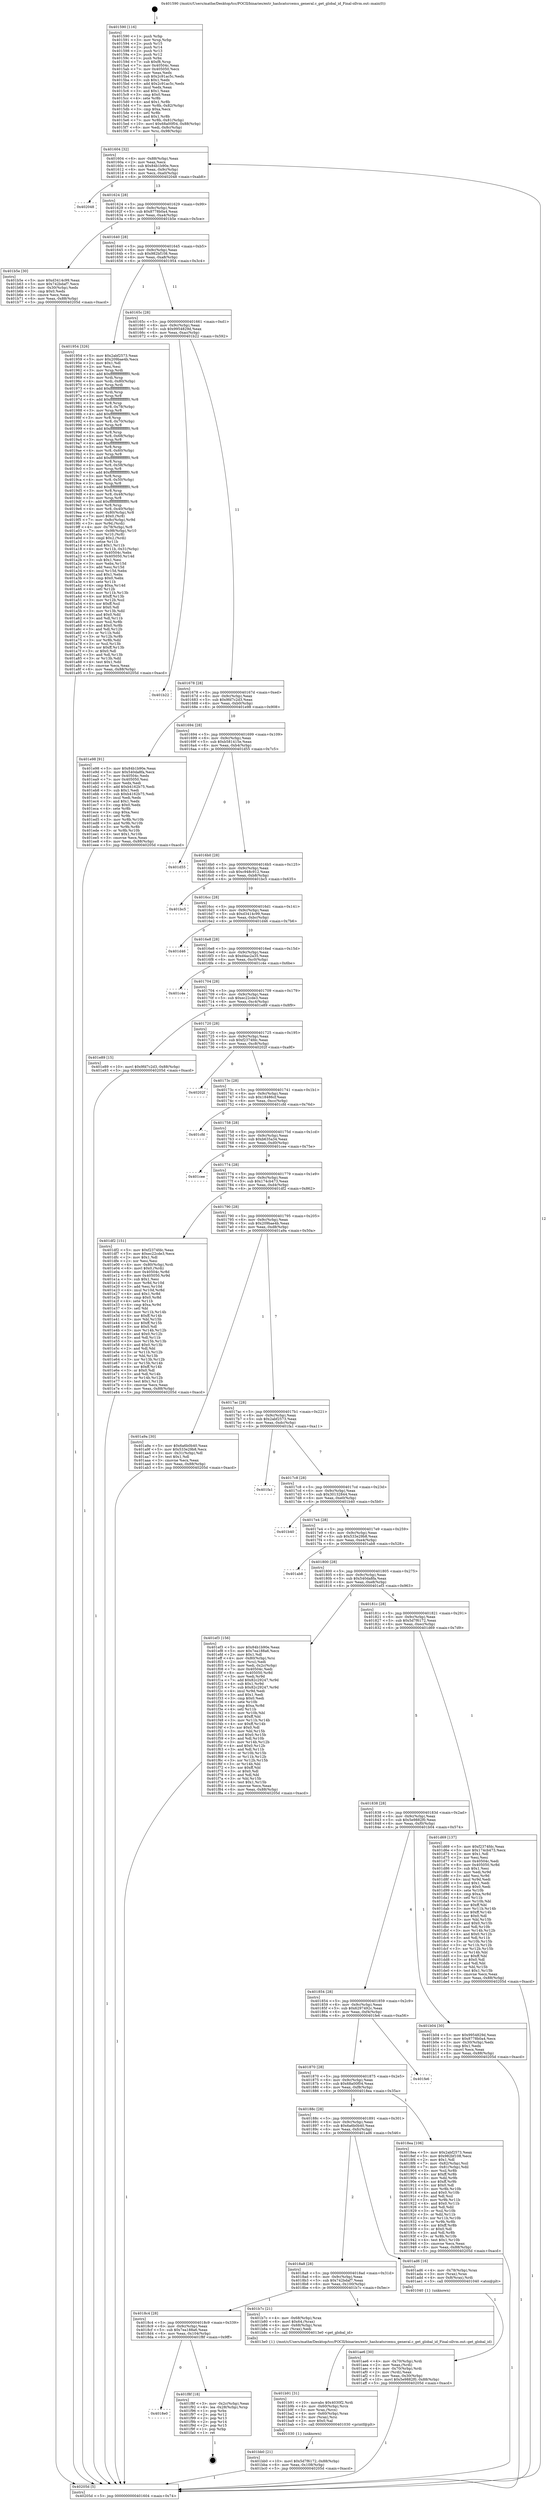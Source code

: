 digraph "0x401590" {
  label = "0x401590 (/mnt/c/Users/mathe/Desktop/tcc/POCII/binaries/extr_hashcatsrcemu_general.c_get_global_id_Final-ollvm.out::main(0))"
  labelloc = "t"
  node[shape=record]

  Entry [label="",width=0.3,height=0.3,shape=circle,fillcolor=black,style=filled]
  "0x401604" [label="{
     0x401604 [32]\l
     | [instrs]\l
     &nbsp;&nbsp;0x401604 \<+6\>: mov -0x88(%rbp),%eax\l
     &nbsp;&nbsp;0x40160a \<+2\>: mov %eax,%ecx\l
     &nbsp;&nbsp;0x40160c \<+6\>: sub $0x84b1b90e,%ecx\l
     &nbsp;&nbsp;0x401612 \<+6\>: mov %eax,-0x9c(%rbp)\l
     &nbsp;&nbsp;0x401618 \<+6\>: mov %ecx,-0xa0(%rbp)\l
     &nbsp;&nbsp;0x40161e \<+6\>: je 0000000000402048 \<main+0xab8\>\l
  }"]
  "0x402048" [label="{
     0x402048\l
  }", style=dashed]
  "0x401624" [label="{
     0x401624 [28]\l
     | [instrs]\l
     &nbsp;&nbsp;0x401624 \<+5\>: jmp 0000000000401629 \<main+0x99\>\l
     &nbsp;&nbsp;0x401629 \<+6\>: mov -0x9c(%rbp),%eax\l
     &nbsp;&nbsp;0x40162f \<+5\>: sub $0x8778b0a4,%eax\l
     &nbsp;&nbsp;0x401634 \<+6\>: mov %eax,-0xa4(%rbp)\l
     &nbsp;&nbsp;0x40163a \<+6\>: je 0000000000401b5e \<main+0x5ce\>\l
  }"]
  Exit [label="",width=0.3,height=0.3,shape=circle,fillcolor=black,style=filled,peripheries=2]
  "0x401b5e" [label="{
     0x401b5e [30]\l
     | [instrs]\l
     &nbsp;&nbsp;0x401b5e \<+5\>: mov $0xd3414c99,%eax\l
     &nbsp;&nbsp;0x401b63 \<+5\>: mov $0x742bdaf7,%ecx\l
     &nbsp;&nbsp;0x401b68 \<+3\>: mov -0x30(%rbp),%edx\l
     &nbsp;&nbsp;0x401b6b \<+3\>: cmp $0x0,%edx\l
     &nbsp;&nbsp;0x401b6e \<+3\>: cmove %ecx,%eax\l
     &nbsp;&nbsp;0x401b71 \<+6\>: mov %eax,-0x88(%rbp)\l
     &nbsp;&nbsp;0x401b77 \<+5\>: jmp 000000000040205d \<main+0xacd\>\l
  }"]
  "0x401640" [label="{
     0x401640 [28]\l
     | [instrs]\l
     &nbsp;&nbsp;0x401640 \<+5\>: jmp 0000000000401645 \<main+0xb5\>\l
     &nbsp;&nbsp;0x401645 \<+6\>: mov -0x9c(%rbp),%eax\l
     &nbsp;&nbsp;0x40164b \<+5\>: sub $0x982bf108,%eax\l
     &nbsp;&nbsp;0x401650 \<+6\>: mov %eax,-0xa8(%rbp)\l
     &nbsp;&nbsp;0x401656 \<+6\>: je 0000000000401954 \<main+0x3c4\>\l
  }"]
  "0x4018e0" [label="{
     0x4018e0\l
  }", style=dashed]
  "0x401954" [label="{
     0x401954 [326]\l
     | [instrs]\l
     &nbsp;&nbsp;0x401954 \<+5\>: mov $0x2abf2573,%eax\l
     &nbsp;&nbsp;0x401959 \<+5\>: mov $0x209bae4b,%ecx\l
     &nbsp;&nbsp;0x40195e \<+2\>: mov $0x1,%dl\l
     &nbsp;&nbsp;0x401960 \<+2\>: xor %esi,%esi\l
     &nbsp;&nbsp;0x401962 \<+3\>: mov %rsp,%rdi\l
     &nbsp;&nbsp;0x401965 \<+4\>: add $0xfffffffffffffff0,%rdi\l
     &nbsp;&nbsp;0x401969 \<+3\>: mov %rdi,%rsp\l
     &nbsp;&nbsp;0x40196c \<+4\>: mov %rdi,-0x80(%rbp)\l
     &nbsp;&nbsp;0x401970 \<+3\>: mov %rsp,%rdi\l
     &nbsp;&nbsp;0x401973 \<+4\>: add $0xfffffffffffffff0,%rdi\l
     &nbsp;&nbsp;0x401977 \<+3\>: mov %rdi,%rsp\l
     &nbsp;&nbsp;0x40197a \<+3\>: mov %rsp,%r8\l
     &nbsp;&nbsp;0x40197d \<+4\>: add $0xfffffffffffffff0,%r8\l
     &nbsp;&nbsp;0x401981 \<+3\>: mov %r8,%rsp\l
     &nbsp;&nbsp;0x401984 \<+4\>: mov %r8,-0x78(%rbp)\l
     &nbsp;&nbsp;0x401988 \<+3\>: mov %rsp,%r8\l
     &nbsp;&nbsp;0x40198b \<+4\>: add $0xfffffffffffffff0,%r8\l
     &nbsp;&nbsp;0x40198f \<+3\>: mov %r8,%rsp\l
     &nbsp;&nbsp;0x401992 \<+4\>: mov %r8,-0x70(%rbp)\l
     &nbsp;&nbsp;0x401996 \<+3\>: mov %rsp,%r8\l
     &nbsp;&nbsp;0x401999 \<+4\>: add $0xfffffffffffffff0,%r8\l
     &nbsp;&nbsp;0x40199d \<+3\>: mov %r8,%rsp\l
     &nbsp;&nbsp;0x4019a0 \<+4\>: mov %r8,-0x68(%rbp)\l
     &nbsp;&nbsp;0x4019a4 \<+3\>: mov %rsp,%r8\l
     &nbsp;&nbsp;0x4019a7 \<+4\>: add $0xfffffffffffffff0,%r8\l
     &nbsp;&nbsp;0x4019ab \<+3\>: mov %r8,%rsp\l
     &nbsp;&nbsp;0x4019ae \<+4\>: mov %r8,-0x60(%rbp)\l
     &nbsp;&nbsp;0x4019b2 \<+3\>: mov %rsp,%r8\l
     &nbsp;&nbsp;0x4019b5 \<+4\>: add $0xfffffffffffffff0,%r8\l
     &nbsp;&nbsp;0x4019b9 \<+3\>: mov %r8,%rsp\l
     &nbsp;&nbsp;0x4019bc \<+4\>: mov %r8,-0x58(%rbp)\l
     &nbsp;&nbsp;0x4019c0 \<+3\>: mov %rsp,%r8\l
     &nbsp;&nbsp;0x4019c3 \<+4\>: add $0xfffffffffffffff0,%r8\l
     &nbsp;&nbsp;0x4019c7 \<+3\>: mov %r8,%rsp\l
     &nbsp;&nbsp;0x4019ca \<+4\>: mov %r8,-0x50(%rbp)\l
     &nbsp;&nbsp;0x4019ce \<+3\>: mov %rsp,%r8\l
     &nbsp;&nbsp;0x4019d1 \<+4\>: add $0xfffffffffffffff0,%r8\l
     &nbsp;&nbsp;0x4019d5 \<+3\>: mov %r8,%rsp\l
     &nbsp;&nbsp;0x4019d8 \<+4\>: mov %r8,-0x48(%rbp)\l
     &nbsp;&nbsp;0x4019dc \<+3\>: mov %rsp,%r8\l
     &nbsp;&nbsp;0x4019df \<+4\>: add $0xfffffffffffffff0,%r8\l
     &nbsp;&nbsp;0x4019e3 \<+3\>: mov %r8,%rsp\l
     &nbsp;&nbsp;0x4019e6 \<+4\>: mov %r8,-0x40(%rbp)\l
     &nbsp;&nbsp;0x4019ea \<+4\>: mov -0x80(%rbp),%r8\l
     &nbsp;&nbsp;0x4019ee \<+7\>: movl $0x0,(%r8)\l
     &nbsp;&nbsp;0x4019f5 \<+7\>: mov -0x8c(%rbp),%r9d\l
     &nbsp;&nbsp;0x4019fc \<+3\>: mov %r9d,(%rdi)\l
     &nbsp;&nbsp;0x4019ff \<+4\>: mov -0x78(%rbp),%r8\l
     &nbsp;&nbsp;0x401a03 \<+7\>: mov -0x98(%rbp),%r10\l
     &nbsp;&nbsp;0x401a0a \<+3\>: mov %r10,(%r8)\l
     &nbsp;&nbsp;0x401a0d \<+3\>: cmpl $0x2,(%rdi)\l
     &nbsp;&nbsp;0x401a10 \<+4\>: setne %r11b\l
     &nbsp;&nbsp;0x401a14 \<+4\>: and $0x1,%r11b\l
     &nbsp;&nbsp;0x401a18 \<+4\>: mov %r11b,-0x31(%rbp)\l
     &nbsp;&nbsp;0x401a1c \<+7\>: mov 0x40504c,%ebx\l
     &nbsp;&nbsp;0x401a23 \<+8\>: mov 0x405050,%r14d\l
     &nbsp;&nbsp;0x401a2b \<+3\>: sub $0x1,%esi\l
     &nbsp;&nbsp;0x401a2e \<+3\>: mov %ebx,%r15d\l
     &nbsp;&nbsp;0x401a31 \<+3\>: add %esi,%r15d\l
     &nbsp;&nbsp;0x401a34 \<+4\>: imul %r15d,%ebx\l
     &nbsp;&nbsp;0x401a38 \<+3\>: and $0x1,%ebx\l
     &nbsp;&nbsp;0x401a3b \<+3\>: cmp $0x0,%ebx\l
     &nbsp;&nbsp;0x401a3e \<+4\>: sete %r11b\l
     &nbsp;&nbsp;0x401a42 \<+4\>: cmp $0xa,%r14d\l
     &nbsp;&nbsp;0x401a46 \<+4\>: setl %r12b\l
     &nbsp;&nbsp;0x401a4a \<+3\>: mov %r11b,%r13b\l
     &nbsp;&nbsp;0x401a4d \<+4\>: xor $0xff,%r13b\l
     &nbsp;&nbsp;0x401a51 \<+3\>: mov %r12b,%sil\l
     &nbsp;&nbsp;0x401a54 \<+4\>: xor $0xff,%sil\l
     &nbsp;&nbsp;0x401a58 \<+3\>: xor $0x0,%dl\l
     &nbsp;&nbsp;0x401a5b \<+3\>: mov %r13b,%dil\l
     &nbsp;&nbsp;0x401a5e \<+4\>: and $0x0,%dil\l
     &nbsp;&nbsp;0x401a62 \<+3\>: and %dl,%r11b\l
     &nbsp;&nbsp;0x401a65 \<+3\>: mov %sil,%r8b\l
     &nbsp;&nbsp;0x401a68 \<+4\>: and $0x0,%r8b\l
     &nbsp;&nbsp;0x401a6c \<+3\>: and %dl,%r12b\l
     &nbsp;&nbsp;0x401a6f \<+3\>: or %r11b,%dil\l
     &nbsp;&nbsp;0x401a72 \<+3\>: or %r12b,%r8b\l
     &nbsp;&nbsp;0x401a75 \<+3\>: xor %r8b,%dil\l
     &nbsp;&nbsp;0x401a78 \<+3\>: or %sil,%r13b\l
     &nbsp;&nbsp;0x401a7b \<+4\>: xor $0xff,%r13b\l
     &nbsp;&nbsp;0x401a7f \<+3\>: or $0x0,%dl\l
     &nbsp;&nbsp;0x401a82 \<+3\>: and %dl,%r13b\l
     &nbsp;&nbsp;0x401a85 \<+3\>: or %r13b,%dil\l
     &nbsp;&nbsp;0x401a88 \<+4\>: test $0x1,%dil\l
     &nbsp;&nbsp;0x401a8c \<+3\>: cmovne %ecx,%eax\l
     &nbsp;&nbsp;0x401a8f \<+6\>: mov %eax,-0x88(%rbp)\l
     &nbsp;&nbsp;0x401a95 \<+5\>: jmp 000000000040205d \<main+0xacd\>\l
  }"]
  "0x40165c" [label="{
     0x40165c [28]\l
     | [instrs]\l
     &nbsp;&nbsp;0x40165c \<+5\>: jmp 0000000000401661 \<main+0xd1\>\l
     &nbsp;&nbsp;0x401661 \<+6\>: mov -0x9c(%rbp),%eax\l
     &nbsp;&nbsp;0x401667 \<+5\>: sub $0x9954829d,%eax\l
     &nbsp;&nbsp;0x40166c \<+6\>: mov %eax,-0xac(%rbp)\l
     &nbsp;&nbsp;0x401672 \<+6\>: je 0000000000401b22 \<main+0x592\>\l
  }"]
  "0x401f8f" [label="{
     0x401f8f [18]\l
     | [instrs]\l
     &nbsp;&nbsp;0x401f8f \<+3\>: mov -0x2c(%rbp),%eax\l
     &nbsp;&nbsp;0x401f92 \<+4\>: lea -0x28(%rbp),%rsp\l
     &nbsp;&nbsp;0x401f96 \<+1\>: pop %rbx\l
     &nbsp;&nbsp;0x401f97 \<+2\>: pop %r12\l
     &nbsp;&nbsp;0x401f99 \<+2\>: pop %r13\l
     &nbsp;&nbsp;0x401f9b \<+2\>: pop %r14\l
     &nbsp;&nbsp;0x401f9d \<+2\>: pop %r15\l
     &nbsp;&nbsp;0x401f9f \<+1\>: pop %rbp\l
     &nbsp;&nbsp;0x401fa0 \<+1\>: ret\l
  }"]
  "0x401b22" [label="{
     0x401b22\l
  }", style=dashed]
  "0x401678" [label="{
     0x401678 [28]\l
     | [instrs]\l
     &nbsp;&nbsp;0x401678 \<+5\>: jmp 000000000040167d \<main+0xed\>\l
     &nbsp;&nbsp;0x40167d \<+6\>: mov -0x9c(%rbp),%eax\l
     &nbsp;&nbsp;0x401683 \<+5\>: sub $0x9fd7c2d3,%eax\l
     &nbsp;&nbsp;0x401688 \<+6\>: mov %eax,-0xb0(%rbp)\l
     &nbsp;&nbsp;0x40168e \<+6\>: je 0000000000401e98 \<main+0x908\>\l
  }"]
  "0x401bb0" [label="{
     0x401bb0 [21]\l
     | [instrs]\l
     &nbsp;&nbsp;0x401bb0 \<+10\>: movl $0x5d7f6172,-0x88(%rbp)\l
     &nbsp;&nbsp;0x401bba \<+6\>: mov %eax,-0x108(%rbp)\l
     &nbsp;&nbsp;0x401bc0 \<+5\>: jmp 000000000040205d \<main+0xacd\>\l
  }"]
  "0x401e98" [label="{
     0x401e98 [91]\l
     | [instrs]\l
     &nbsp;&nbsp;0x401e98 \<+5\>: mov $0x84b1b90e,%eax\l
     &nbsp;&nbsp;0x401e9d \<+5\>: mov $0x540da8fa,%ecx\l
     &nbsp;&nbsp;0x401ea2 \<+7\>: mov 0x40504c,%edx\l
     &nbsp;&nbsp;0x401ea9 \<+7\>: mov 0x405050,%esi\l
     &nbsp;&nbsp;0x401eb0 \<+2\>: mov %edx,%edi\l
     &nbsp;&nbsp;0x401eb2 \<+6\>: add $0xb4162b75,%edi\l
     &nbsp;&nbsp;0x401eb8 \<+3\>: sub $0x1,%edi\l
     &nbsp;&nbsp;0x401ebb \<+6\>: sub $0xb4162b75,%edi\l
     &nbsp;&nbsp;0x401ec1 \<+3\>: imul %edi,%edx\l
     &nbsp;&nbsp;0x401ec4 \<+3\>: and $0x1,%edx\l
     &nbsp;&nbsp;0x401ec7 \<+3\>: cmp $0x0,%edx\l
     &nbsp;&nbsp;0x401eca \<+4\>: sete %r8b\l
     &nbsp;&nbsp;0x401ece \<+3\>: cmp $0xa,%esi\l
     &nbsp;&nbsp;0x401ed1 \<+4\>: setl %r9b\l
     &nbsp;&nbsp;0x401ed5 \<+3\>: mov %r8b,%r10b\l
     &nbsp;&nbsp;0x401ed8 \<+3\>: and %r9b,%r10b\l
     &nbsp;&nbsp;0x401edb \<+3\>: xor %r9b,%r8b\l
     &nbsp;&nbsp;0x401ede \<+3\>: or %r8b,%r10b\l
     &nbsp;&nbsp;0x401ee1 \<+4\>: test $0x1,%r10b\l
     &nbsp;&nbsp;0x401ee5 \<+3\>: cmovne %ecx,%eax\l
     &nbsp;&nbsp;0x401ee8 \<+6\>: mov %eax,-0x88(%rbp)\l
     &nbsp;&nbsp;0x401eee \<+5\>: jmp 000000000040205d \<main+0xacd\>\l
  }"]
  "0x401694" [label="{
     0x401694 [28]\l
     | [instrs]\l
     &nbsp;&nbsp;0x401694 \<+5\>: jmp 0000000000401699 \<main+0x109\>\l
     &nbsp;&nbsp;0x401699 \<+6\>: mov -0x9c(%rbp),%eax\l
     &nbsp;&nbsp;0x40169f \<+5\>: sub $0xb581415e,%eax\l
     &nbsp;&nbsp;0x4016a4 \<+6\>: mov %eax,-0xb4(%rbp)\l
     &nbsp;&nbsp;0x4016aa \<+6\>: je 0000000000401d55 \<main+0x7c5\>\l
  }"]
  "0x401b91" [label="{
     0x401b91 [31]\l
     | [instrs]\l
     &nbsp;&nbsp;0x401b91 \<+10\>: movabs $0x4030f2,%rdi\l
     &nbsp;&nbsp;0x401b9b \<+4\>: mov -0x60(%rbp),%rcx\l
     &nbsp;&nbsp;0x401b9f \<+3\>: mov %rax,(%rcx)\l
     &nbsp;&nbsp;0x401ba2 \<+4\>: mov -0x60(%rbp),%rax\l
     &nbsp;&nbsp;0x401ba6 \<+3\>: mov (%rax),%rsi\l
     &nbsp;&nbsp;0x401ba9 \<+2\>: mov $0x0,%al\l
     &nbsp;&nbsp;0x401bab \<+5\>: call 0000000000401030 \<printf@plt\>\l
     | [calls]\l
     &nbsp;&nbsp;0x401030 \{1\} (unknown)\l
  }"]
  "0x401d55" [label="{
     0x401d55\l
  }", style=dashed]
  "0x4016b0" [label="{
     0x4016b0 [28]\l
     | [instrs]\l
     &nbsp;&nbsp;0x4016b0 \<+5\>: jmp 00000000004016b5 \<main+0x125\>\l
     &nbsp;&nbsp;0x4016b5 \<+6\>: mov -0x9c(%rbp),%eax\l
     &nbsp;&nbsp;0x4016bb \<+5\>: sub $0xc948c912,%eax\l
     &nbsp;&nbsp;0x4016c0 \<+6\>: mov %eax,-0xb8(%rbp)\l
     &nbsp;&nbsp;0x4016c6 \<+6\>: je 0000000000401bc5 \<main+0x635\>\l
  }"]
  "0x4018c4" [label="{
     0x4018c4 [28]\l
     | [instrs]\l
     &nbsp;&nbsp;0x4018c4 \<+5\>: jmp 00000000004018c9 \<main+0x339\>\l
     &nbsp;&nbsp;0x4018c9 \<+6\>: mov -0x9c(%rbp),%eax\l
     &nbsp;&nbsp;0x4018cf \<+5\>: sub $0x7ea188a6,%eax\l
     &nbsp;&nbsp;0x4018d4 \<+6\>: mov %eax,-0x104(%rbp)\l
     &nbsp;&nbsp;0x4018da \<+6\>: je 0000000000401f8f \<main+0x9ff\>\l
  }"]
  "0x401bc5" [label="{
     0x401bc5\l
  }", style=dashed]
  "0x4016cc" [label="{
     0x4016cc [28]\l
     | [instrs]\l
     &nbsp;&nbsp;0x4016cc \<+5\>: jmp 00000000004016d1 \<main+0x141\>\l
     &nbsp;&nbsp;0x4016d1 \<+6\>: mov -0x9c(%rbp),%eax\l
     &nbsp;&nbsp;0x4016d7 \<+5\>: sub $0xd3414c99,%eax\l
     &nbsp;&nbsp;0x4016dc \<+6\>: mov %eax,-0xbc(%rbp)\l
     &nbsp;&nbsp;0x4016e2 \<+6\>: je 0000000000401d46 \<main+0x7b6\>\l
  }"]
  "0x401b7c" [label="{
     0x401b7c [21]\l
     | [instrs]\l
     &nbsp;&nbsp;0x401b7c \<+4\>: mov -0x68(%rbp),%rax\l
     &nbsp;&nbsp;0x401b80 \<+6\>: movl $0x64,(%rax)\l
     &nbsp;&nbsp;0x401b86 \<+4\>: mov -0x68(%rbp),%rax\l
     &nbsp;&nbsp;0x401b8a \<+2\>: mov (%rax),%edi\l
     &nbsp;&nbsp;0x401b8c \<+5\>: call 00000000004013e0 \<get_global_id\>\l
     | [calls]\l
     &nbsp;&nbsp;0x4013e0 \{1\} (/mnt/c/Users/mathe/Desktop/tcc/POCII/binaries/extr_hashcatsrcemu_general.c_get_global_id_Final-ollvm.out::get_global_id)\l
  }"]
  "0x401d46" [label="{
     0x401d46\l
  }", style=dashed]
  "0x4016e8" [label="{
     0x4016e8 [28]\l
     | [instrs]\l
     &nbsp;&nbsp;0x4016e8 \<+5\>: jmp 00000000004016ed \<main+0x15d\>\l
     &nbsp;&nbsp;0x4016ed \<+6\>: mov -0x9c(%rbp),%eax\l
     &nbsp;&nbsp;0x4016f3 \<+5\>: sub $0xd4ac2a35,%eax\l
     &nbsp;&nbsp;0x4016f8 \<+6\>: mov %eax,-0xc0(%rbp)\l
     &nbsp;&nbsp;0x4016fe \<+6\>: je 0000000000401c4e \<main+0x6be\>\l
  }"]
  "0x401ae6" [label="{
     0x401ae6 [30]\l
     | [instrs]\l
     &nbsp;&nbsp;0x401ae6 \<+4\>: mov -0x70(%rbp),%rdi\l
     &nbsp;&nbsp;0x401aea \<+2\>: mov %eax,(%rdi)\l
     &nbsp;&nbsp;0x401aec \<+4\>: mov -0x70(%rbp),%rdi\l
     &nbsp;&nbsp;0x401af0 \<+2\>: mov (%rdi),%eax\l
     &nbsp;&nbsp;0x401af2 \<+3\>: mov %eax,-0x30(%rbp)\l
     &nbsp;&nbsp;0x401af5 \<+10\>: movl $0x5e9882f0,-0x88(%rbp)\l
     &nbsp;&nbsp;0x401aff \<+5\>: jmp 000000000040205d \<main+0xacd\>\l
  }"]
  "0x401c4e" [label="{
     0x401c4e\l
  }", style=dashed]
  "0x401704" [label="{
     0x401704 [28]\l
     | [instrs]\l
     &nbsp;&nbsp;0x401704 \<+5\>: jmp 0000000000401709 \<main+0x179\>\l
     &nbsp;&nbsp;0x401709 \<+6\>: mov -0x9c(%rbp),%eax\l
     &nbsp;&nbsp;0x40170f \<+5\>: sub $0xec22cde3,%eax\l
     &nbsp;&nbsp;0x401714 \<+6\>: mov %eax,-0xc4(%rbp)\l
     &nbsp;&nbsp;0x40171a \<+6\>: je 0000000000401e89 \<main+0x8f9\>\l
  }"]
  "0x4018a8" [label="{
     0x4018a8 [28]\l
     | [instrs]\l
     &nbsp;&nbsp;0x4018a8 \<+5\>: jmp 00000000004018ad \<main+0x31d\>\l
     &nbsp;&nbsp;0x4018ad \<+6\>: mov -0x9c(%rbp),%eax\l
     &nbsp;&nbsp;0x4018b3 \<+5\>: sub $0x742bdaf7,%eax\l
     &nbsp;&nbsp;0x4018b8 \<+6\>: mov %eax,-0x100(%rbp)\l
     &nbsp;&nbsp;0x4018be \<+6\>: je 0000000000401b7c \<main+0x5ec\>\l
  }"]
  "0x401e89" [label="{
     0x401e89 [15]\l
     | [instrs]\l
     &nbsp;&nbsp;0x401e89 \<+10\>: movl $0x9fd7c2d3,-0x88(%rbp)\l
     &nbsp;&nbsp;0x401e93 \<+5\>: jmp 000000000040205d \<main+0xacd\>\l
  }"]
  "0x401720" [label="{
     0x401720 [28]\l
     | [instrs]\l
     &nbsp;&nbsp;0x401720 \<+5\>: jmp 0000000000401725 \<main+0x195\>\l
     &nbsp;&nbsp;0x401725 \<+6\>: mov -0x9c(%rbp),%eax\l
     &nbsp;&nbsp;0x40172b \<+5\>: sub $0xf2374fdc,%eax\l
     &nbsp;&nbsp;0x401730 \<+6\>: mov %eax,-0xc8(%rbp)\l
     &nbsp;&nbsp;0x401736 \<+6\>: je 000000000040202f \<main+0xa9f\>\l
  }"]
  "0x401ad6" [label="{
     0x401ad6 [16]\l
     | [instrs]\l
     &nbsp;&nbsp;0x401ad6 \<+4\>: mov -0x78(%rbp),%rax\l
     &nbsp;&nbsp;0x401ada \<+3\>: mov (%rax),%rax\l
     &nbsp;&nbsp;0x401add \<+4\>: mov 0x8(%rax),%rdi\l
     &nbsp;&nbsp;0x401ae1 \<+5\>: call 0000000000401040 \<atoi@plt\>\l
     | [calls]\l
     &nbsp;&nbsp;0x401040 \{1\} (unknown)\l
  }"]
  "0x40202f" [label="{
     0x40202f\l
  }", style=dashed]
  "0x40173c" [label="{
     0x40173c [28]\l
     | [instrs]\l
     &nbsp;&nbsp;0x40173c \<+5\>: jmp 0000000000401741 \<main+0x1b1\>\l
     &nbsp;&nbsp;0x401741 \<+6\>: mov -0x9c(%rbp),%eax\l
     &nbsp;&nbsp;0x401747 \<+5\>: sub $0x18486cf,%eax\l
     &nbsp;&nbsp;0x40174c \<+6\>: mov %eax,-0xcc(%rbp)\l
     &nbsp;&nbsp;0x401752 \<+6\>: je 0000000000401cfd \<main+0x76d\>\l
  }"]
  "0x401590" [label="{
     0x401590 [116]\l
     | [instrs]\l
     &nbsp;&nbsp;0x401590 \<+1\>: push %rbp\l
     &nbsp;&nbsp;0x401591 \<+3\>: mov %rsp,%rbp\l
     &nbsp;&nbsp;0x401594 \<+2\>: push %r15\l
     &nbsp;&nbsp;0x401596 \<+2\>: push %r14\l
     &nbsp;&nbsp;0x401598 \<+2\>: push %r13\l
     &nbsp;&nbsp;0x40159a \<+2\>: push %r12\l
     &nbsp;&nbsp;0x40159c \<+1\>: push %rbx\l
     &nbsp;&nbsp;0x40159d \<+7\>: sub $0xf8,%rsp\l
     &nbsp;&nbsp;0x4015a4 \<+7\>: mov 0x40504c,%eax\l
     &nbsp;&nbsp;0x4015ab \<+7\>: mov 0x405050,%ecx\l
     &nbsp;&nbsp;0x4015b2 \<+2\>: mov %eax,%edx\l
     &nbsp;&nbsp;0x4015b4 \<+6\>: sub $0x2c91ac5c,%edx\l
     &nbsp;&nbsp;0x4015ba \<+3\>: sub $0x1,%edx\l
     &nbsp;&nbsp;0x4015bd \<+6\>: add $0x2c91ac5c,%edx\l
     &nbsp;&nbsp;0x4015c3 \<+3\>: imul %edx,%eax\l
     &nbsp;&nbsp;0x4015c6 \<+3\>: and $0x1,%eax\l
     &nbsp;&nbsp;0x4015c9 \<+3\>: cmp $0x0,%eax\l
     &nbsp;&nbsp;0x4015cc \<+4\>: sete %r8b\l
     &nbsp;&nbsp;0x4015d0 \<+4\>: and $0x1,%r8b\l
     &nbsp;&nbsp;0x4015d4 \<+7\>: mov %r8b,-0x82(%rbp)\l
     &nbsp;&nbsp;0x4015db \<+3\>: cmp $0xa,%ecx\l
     &nbsp;&nbsp;0x4015de \<+4\>: setl %r8b\l
     &nbsp;&nbsp;0x4015e2 \<+4\>: and $0x1,%r8b\l
     &nbsp;&nbsp;0x4015e6 \<+7\>: mov %r8b,-0x81(%rbp)\l
     &nbsp;&nbsp;0x4015ed \<+10\>: movl $0x68a00f04,-0x88(%rbp)\l
     &nbsp;&nbsp;0x4015f7 \<+6\>: mov %edi,-0x8c(%rbp)\l
     &nbsp;&nbsp;0x4015fd \<+7\>: mov %rsi,-0x98(%rbp)\l
  }"]
  "0x401cfd" [label="{
     0x401cfd\l
  }", style=dashed]
  "0x401758" [label="{
     0x401758 [28]\l
     | [instrs]\l
     &nbsp;&nbsp;0x401758 \<+5\>: jmp 000000000040175d \<main+0x1cd\>\l
     &nbsp;&nbsp;0x40175d \<+6\>: mov -0x9c(%rbp),%eax\l
     &nbsp;&nbsp;0x401763 \<+5\>: sub $0xb635a34,%eax\l
     &nbsp;&nbsp;0x401768 \<+6\>: mov %eax,-0xd0(%rbp)\l
     &nbsp;&nbsp;0x40176e \<+6\>: je 0000000000401cee \<main+0x75e\>\l
  }"]
  "0x40205d" [label="{
     0x40205d [5]\l
     | [instrs]\l
     &nbsp;&nbsp;0x40205d \<+5\>: jmp 0000000000401604 \<main+0x74\>\l
  }"]
  "0x401cee" [label="{
     0x401cee\l
  }", style=dashed]
  "0x401774" [label="{
     0x401774 [28]\l
     | [instrs]\l
     &nbsp;&nbsp;0x401774 \<+5\>: jmp 0000000000401779 \<main+0x1e9\>\l
     &nbsp;&nbsp;0x401779 \<+6\>: mov -0x9c(%rbp),%eax\l
     &nbsp;&nbsp;0x40177f \<+5\>: sub $0x174cb473,%eax\l
     &nbsp;&nbsp;0x401784 \<+6\>: mov %eax,-0xd4(%rbp)\l
     &nbsp;&nbsp;0x40178a \<+6\>: je 0000000000401df2 \<main+0x862\>\l
  }"]
  "0x40188c" [label="{
     0x40188c [28]\l
     | [instrs]\l
     &nbsp;&nbsp;0x40188c \<+5\>: jmp 0000000000401891 \<main+0x301\>\l
     &nbsp;&nbsp;0x401891 \<+6\>: mov -0x9c(%rbp),%eax\l
     &nbsp;&nbsp;0x401897 \<+5\>: sub $0x6a6b0b40,%eax\l
     &nbsp;&nbsp;0x40189c \<+6\>: mov %eax,-0xfc(%rbp)\l
     &nbsp;&nbsp;0x4018a2 \<+6\>: je 0000000000401ad6 \<main+0x546\>\l
  }"]
  "0x401df2" [label="{
     0x401df2 [151]\l
     | [instrs]\l
     &nbsp;&nbsp;0x401df2 \<+5\>: mov $0xf2374fdc,%eax\l
     &nbsp;&nbsp;0x401df7 \<+5\>: mov $0xec22cde3,%ecx\l
     &nbsp;&nbsp;0x401dfc \<+2\>: mov $0x1,%dl\l
     &nbsp;&nbsp;0x401dfe \<+2\>: xor %esi,%esi\l
     &nbsp;&nbsp;0x401e00 \<+4\>: mov -0x80(%rbp),%rdi\l
     &nbsp;&nbsp;0x401e04 \<+6\>: movl $0x0,(%rdi)\l
     &nbsp;&nbsp;0x401e0a \<+8\>: mov 0x40504c,%r8d\l
     &nbsp;&nbsp;0x401e12 \<+8\>: mov 0x405050,%r9d\l
     &nbsp;&nbsp;0x401e1a \<+3\>: sub $0x1,%esi\l
     &nbsp;&nbsp;0x401e1d \<+3\>: mov %r8d,%r10d\l
     &nbsp;&nbsp;0x401e20 \<+3\>: add %esi,%r10d\l
     &nbsp;&nbsp;0x401e23 \<+4\>: imul %r10d,%r8d\l
     &nbsp;&nbsp;0x401e27 \<+4\>: and $0x1,%r8d\l
     &nbsp;&nbsp;0x401e2b \<+4\>: cmp $0x0,%r8d\l
     &nbsp;&nbsp;0x401e2f \<+4\>: sete %r11b\l
     &nbsp;&nbsp;0x401e33 \<+4\>: cmp $0xa,%r9d\l
     &nbsp;&nbsp;0x401e37 \<+3\>: setl %bl\l
     &nbsp;&nbsp;0x401e3a \<+3\>: mov %r11b,%r14b\l
     &nbsp;&nbsp;0x401e3d \<+4\>: xor $0xff,%r14b\l
     &nbsp;&nbsp;0x401e41 \<+3\>: mov %bl,%r15b\l
     &nbsp;&nbsp;0x401e44 \<+4\>: xor $0xff,%r15b\l
     &nbsp;&nbsp;0x401e48 \<+3\>: xor $0x0,%dl\l
     &nbsp;&nbsp;0x401e4b \<+3\>: mov %r14b,%r12b\l
     &nbsp;&nbsp;0x401e4e \<+4\>: and $0x0,%r12b\l
     &nbsp;&nbsp;0x401e52 \<+3\>: and %dl,%r11b\l
     &nbsp;&nbsp;0x401e55 \<+3\>: mov %r15b,%r13b\l
     &nbsp;&nbsp;0x401e58 \<+4\>: and $0x0,%r13b\l
     &nbsp;&nbsp;0x401e5c \<+2\>: and %dl,%bl\l
     &nbsp;&nbsp;0x401e5e \<+3\>: or %r11b,%r12b\l
     &nbsp;&nbsp;0x401e61 \<+3\>: or %bl,%r13b\l
     &nbsp;&nbsp;0x401e64 \<+3\>: xor %r13b,%r12b\l
     &nbsp;&nbsp;0x401e67 \<+3\>: or %r15b,%r14b\l
     &nbsp;&nbsp;0x401e6a \<+4\>: xor $0xff,%r14b\l
     &nbsp;&nbsp;0x401e6e \<+3\>: or $0x0,%dl\l
     &nbsp;&nbsp;0x401e71 \<+3\>: and %dl,%r14b\l
     &nbsp;&nbsp;0x401e74 \<+3\>: or %r14b,%r12b\l
     &nbsp;&nbsp;0x401e77 \<+4\>: test $0x1,%r12b\l
     &nbsp;&nbsp;0x401e7b \<+3\>: cmovne %ecx,%eax\l
     &nbsp;&nbsp;0x401e7e \<+6\>: mov %eax,-0x88(%rbp)\l
     &nbsp;&nbsp;0x401e84 \<+5\>: jmp 000000000040205d \<main+0xacd\>\l
  }"]
  "0x401790" [label="{
     0x401790 [28]\l
     | [instrs]\l
     &nbsp;&nbsp;0x401790 \<+5\>: jmp 0000000000401795 \<main+0x205\>\l
     &nbsp;&nbsp;0x401795 \<+6\>: mov -0x9c(%rbp),%eax\l
     &nbsp;&nbsp;0x40179b \<+5\>: sub $0x209bae4b,%eax\l
     &nbsp;&nbsp;0x4017a0 \<+6\>: mov %eax,-0xd8(%rbp)\l
     &nbsp;&nbsp;0x4017a6 \<+6\>: je 0000000000401a9a \<main+0x50a\>\l
  }"]
  "0x4018ea" [label="{
     0x4018ea [106]\l
     | [instrs]\l
     &nbsp;&nbsp;0x4018ea \<+5\>: mov $0x2abf2573,%eax\l
     &nbsp;&nbsp;0x4018ef \<+5\>: mov $0x982bf108,%ecx\l
     &nbsp;&nbsp;0x4018f4 \<+2\>: mov $0x1,%dl\l
     &nbsp;&nbsp;0x4018f6 \<+7\>: mov -0x82(%rbp),%sil\l
     &nbsp;&nbsp;0x4018fd \<+7\>: mov -0x81(%rbp),%dil\l
     &nbsp;&nbsp;0x401904 \<+3\>: mov %sil,%r8b\l
     &nbsp;&nbsp;0x401907 \<+4\>: xor $0xff,%r8b\l
     &nbsp;&nbsp;0x40190b \<+3\>: mov %dil,%r9b\l
     &nbsp;&nbsp;0x40190e \<+4\>: xor $0xff,%r9b\l
     &nbsp;&nbsp;0x401912 \<+3\>: xor $0x0,%dl\l
     &nbsp;&nbsp;0x401915 \<+3\>: mov %r8b,%r10b\l
     &nbsp;&nbsp;0x401918 \<+4\>: and $0x0,%r10b\l
     &nbsp;&nbsp;0x40191c \<+3\>: and %dl,%sil\l
     &nbsp;&nbsp;0x40191f \<+3\>: mov %r9b,%r11b\l
     &nbsp;&nbsp;0x401922 \<+4\>: and $0x0,%r11b\l
     &nbsp;&nbsp;0x401926 \<+3\>: and %dl,%dil\l
     &nbsp;&nbsp;0x401929 \<+3\>: or %sil,%r10b\l
     &nbsp;&nbsp;0x40192c \<+3\>: or %dil,%r11b\l
     &nbsp;&nbsp;0x40192f \<+3\>: xor %r11b,%r10b\l
     &nbsp;&nbsp;0x401932 \<+3\>: or %r9b,%r8b\l
     &nbsp;&nbsp;0x401935 \<+4\>: xor $0xff,%r8b\l
     &nbsp;&nbsp;0x401939 \<+3\>: or $0x0,%dl\l
     &nbsp;&nbsp;0x40193c \<+3\>: and %dl,%r8b\l
     &nbsp;&nbsp;0x40193f \<+3\>: or %r8b,%r10b\l
     &nbsp;&nbsp;0x401942 \<+4\>: test $0x1,%r10b\l
     &nbsp;&nbsp;0x401946 \<+3\>: cmovne %ecx,%eax\l
     &nbsp;&nbsp;0x401949 \<+6\>: mov %eax,-0x88(%rbp)\l
     &nbsp;&nbsp;0x40194f \<+5\>: jmp 000000000040205d \<main+0xacd\>\l
  }"]
  "0x401a9a" [label="{
     0x401a9a [30]\l
     | [instrs]\l
     &nbsp;&nbsp;0x401a9a \<+5\>: mov $0x6a6b0b40,%eax\l
     &nbsp;&nbsp;0x401a9f \<+5\>: mov $0x533e29b8,%ecx\l
     &nbsp;&nbsp;0x401aa4 \<+3\>: mov -0x31(%rbp),%dl\l
     &nbsp;&nbsp;0x401aa7 \<+3\>: test $0x1,%dl\l
     &nbsp;&nbsp;0x401aaa \<+3\>: cmovne %ecx,%eax\l
     &nbsp;&nbsp;0x401aad \<+6\>: mov %eax,-0x88(%rbp)\l
     &nbsp;&nbsp;0x401ab3 \<+5\>: jmp 000000000040205d \<main+0xacd\>\l
  }"]
  "0x4017ac" [label="{
     0x4017ac [28]\l
     | [instrs]\l
     &nbsp;&nbsp;0x4017ac \<+5\>: jmp 00000000004017b1 \<main+0x221\>\l
     &nbsp;&nbsp;0x4017b1 \<+6\>: mov -0x9c(%rbp),%eax\l
     &nbsp;&nbsp;0x4017b7 \<+5\>: sub $0x2abf2573,%eax\l
     &nbsp;&nbsp;0x4017bc \<+6\>: mov %eax,-0xdc(%rbp)\l
     &nbsp;&nbsp;0x4017c2 \<+6\>: je 0000000000401fa1 \<main+0xa11\>\l
  }"]
  "0x401870" [label="{
     0x401870 [28]\l
     | [instrs]\l
     &nbsp;&nbsp;0x401870 \<+5\>: jmp 0000000000401875 \<main+0x2e5\>\l
     &nbsp;&nbsp;0x401875 \<+6\>: mov -0x9c(%rbp),%eax\l
     &nbsp;&nbsp;0x40187b \<+5\>: sub $0x68a00f04,%eax\l
     &nbsp;&nbsp;0x401880 \<+6\>: mov %eax,-0xf8(%rbp)\l
     &nbsp;&nbsp;0x401886 \<+6\>: je 00000000004018ea \<main+0x35a\>\l
  }"]
  "0x401fa1" [label="{
     0x401fa1\l
  }", style=dashed]
  "0x4017c8" [label="{
     0x4017c8 [28]\l
     | [instrs]\l
     &nbsp;&nbsp;0x4017c8 \<+5\>: jmp 00000000004017cd \<main+0x23d\>\l
     &nbsp;&nbsp;0x4017cd \<+6\>: mov -0x9c(%rbp),%eax\l
     &nbsp;&nbsp;0x4017d3 \<+5\>: sub $0x30132844,%eax\l
     &nbsp;&nbsp;0x4017d8 \<+6\>: mov %eax,-0xe0(%rbp)\l
     &nbsp;&nbsp;0x4017de \<+6\>: je 0000000000401b40 \<main+0x5b0\>\l
  }"]
  "0x401fe6" [label="{
     0x401fe6\l
  }", style=dashed]
  "0x401b40" [label="{
     0x401b40\l
  }", style=dashed]
  "0x4017e4" [label="{
     0x4017e4 [28]\l
     | [instrs]\l
     &nbsp;&nbsp;0x4017e4 \<+5\>: jmp 00000000004017e9 \<main+0x259\>\l
     &nbsp;&nbsp;0x4017e9 \<+6\>: mov -0x9c(%rbp),%eax\l
     &nbsp;&nbsp;0x4017ef \<+5\>: sub $0x533e29b8,%eax\l
     &nbsp;&nbsp;0x4017f4 \<+6\>: mov %eax,-0xe4(%rbp)\l
     &nbsp;&nbsp;0x4017fa \<+6\>: je 0000000000401ab8 \<main+0x528\>\l
  }"]
  "0x401854" [label="{
     0x401854 [28]\l
     | [instrs]\l
     &nbsp;&nbsp;0x401854 \<+5\>: jmp 0000000000401859 \<main+0x2c9\>\l
     &nbsp;&nbsp;0x401859 \<+6\>: mov -0x9c(%rbp),%eax\l
     &nbsp;&nbsp;0x40185f \<+5\>: sub $0x6297492c,%eax\l
     &nbsp;&nbsp;0x401864 \<+6\>: mov %eax,-0xf4(%rbp)\l
     &nbsp;&nbsp;0x40186a \<+6\>: je 0000000000401fe6 \<main+0xa56\>\l
  }"]
  "0x401ab8" [label="{
     0x401ab8\l
  }", style=dashed]
  "0x401800" [label="{
     0x401800 [28]\l
     | [instrs]\l
     &nbsp;&nbsp;0x401800 \<+5\>: jmp 0000000000401805 \<main+0x275\>\l
     &nbsp;&nbsp;0x401805 \<+6\>: mov -0x9c(%rbp),%eax\l
     &nbsp;&nbsp;0x40180b \<+5\>: sub $0x540da8fa,%eax\l
     &nbsp;&nbsp;0x401810 \<+6\>: mov %eax,-0xe8(%rbp)\l
     &nbsp;&nbsp;0x401816 \<+6\>: je 0000000000401ef3 \<main+0x963\>\l
  }"]
  "0x401b04" [label="{
     0x401b04 [30]\l
     | [instrs]\l
     &nbsp;&nbsp;0x401b04 \<+5\>: mov $0x9954829d,%eax\l
     &nbsp;&nbsp;0x401b09 \<+5\>: mov $0x8778b0a4,%ecx\l
     &nbsp;&nbsp;0x401b0e \<+3\>: mov -0x30(%rbp),%edx\l
     &nbsp;&nbsp;0x401b11 \<+3\>: cmp $0x1,%edx\l
     &nbsp;&nbsp;0x401b14 \<+3\>: cmovl %ecx,%eax\l
     &nbsp;&nbsp;0x401b17 \<+6\>: mov %eax,-0x88(%rbp)\l
     &nbsp;&nbsp;0x401b1d \<+5\>: jmp 000000000040205d \<main+0xacd\>\l
  }"]
  "0x401ef3" [label="{
     0x401ef3 [156]\l
     | [instrs]\l
     &nbsp;&nbsp;0x401ef3 \<+5\>: mov $0x84b1b90e,%eax\l
     &nbsp;&nbsp;0x401ef8 \<+5\>: mov $0x7ea188a6,%ecx\l
     &nbsp;&nbsp;0x401efd \<+2\>: mov $0x1,%dl\l
     &nbsp;&nbsp;0x401eff \<+4\>: mov -0x80(%rbp),%rsi\l
     &nbsp;&nbsp;0x401f03 \<+2\>: mov (%rsi),%edi\l
     &nbsp;&nbsp;0x401f05 \<+3\>: mov %edi,-0x2c(%rbp)\l
     &nbsp;&nbsp;0x401f08 \<+7\>: mov 0x40504c,%edi\l
     &nbsp;&nbsp;0x401f0f \<+8\>: mov 0x405050,%r8d\l
     &nbsp;&nbsp;0x401f17 \<+3\>: mov %edi,%r9d\l
     &nbsp;&nbsp;0x401f1a \<+7\>: add $0x82c29247,%r9d\l
     &nbsp;&nbsp;0x401f21 \<+4\>: sub $0x1,%r9d\l
     &nbsp;&nbsp;0x401f25 \<+7\>: sub $0x82c29247,%r9d\l
     &nbsp;&nbsp;0x401f2c \<+4\>: imul %r9d,%edi\l
     &nbsp;&nbsp;0x401f30 \<+3\>: and $0x1,%edi\l
     &nbsp;&nbsp;0x401f33 \<+3\>: cmp $0x0,%edi\l
     &nbsp;&nbsp;0x401f36 \<+4\>: sete %r10b\l
     &nbsp;&nbsp;0x401f3a \<+4\>: cmp $0xa,%r8d\l
     &nbsp;&nbsp;0x401f3e \<+4\>: setl %r11b\l
     &nbsp;&nbsp;0x401f42 \<+3\>: mov %r10b,%bl\l
     &nbsp;&nbsp;0x401f45 \<+3\>: xor $0xff,%bl\l
     &nbsp;&nbsp;0x401f48 \<+3\>: mov %r11b,%r14b\l
     &nbsp;&nbsp;0x401f4b \<+4\>: xor $0xff,%r14b\l
     &nbsp;&nbsp;0x401f4f \<+3\>: xor $0x0,%dl\l
     &nbsp;&nbsp;0x401f52 \<+3\>: mov %bl,%r15b\l
     &nbsp;&nbsp;0x401f55 \<+4\>: and $0x0,%r15b\l
     &nbsp;&nbsp;0x401f59 \<+3\>: and %dl,%r10b\l
     &nbsp;&nbsp;0x401f5c \<+3\>: mov %r14b,%r12b\l
     &nbsp;&nbsp;0x401f5f \<+4\>: and $0x0,%r12b\l
     &nbsp;&nbsp;0x401f63 \<+3\>: and %dl,%r11b\l
     &nbsp;&nbsp;0x401f66 \<+3\>: or %r10b,%r15b\l
     &nbsp;&nbsp;0x401f69 \<+3\>: or %r11b,%r12b\l
     &nbsp;&nbsp;0x401f6c \<+3\>: xor %r12b,%r15b\l
     &nbsp;&nbsp;0x401f6f \<+3\>: or %r14b,%bl\l
     &nbsp;&nbsp;0x401f72 \<+3\>: xor $0xff,%bl\l
     &nbsp;&nbsp;0x401f75 \<+3\>: or $0x0,%dl\l
     &nbsp;&nbsp;0x401f78 \<+2\>: and %dl,%bl\l
     &nbsp;&nbsp;0x401f7a \<+3\>: or %bl,%r15b\l
     &nbsp;&nbsp;0x401f7d \<+4\>: test $0x1,%r15b\l
     &nbsp;&nbsp;0x401f81 \<+3\>: cmovne %ecx,%eax\l
     &nbsp;&nbsp;0x401f84 \<+6\>: mov %eax,-0x88(%rbp)\l
     &nbsp;&nbsp;0x401f8a \<+5\>: jmp 000000000040205d \<main+0xacd\>\l
  }"]
  "0x40181c" [label="{
     0x40181c [28]\l
     | [instrs]\l
     &nbsp;&nbsp;0x40181c \<+5\>: jmp 0000000000401821 \<main+0x291\>\l
     &nbsp;&nbsp;0x401821 \<+6\>: mov -0x9c(%rbp),%eax\l
     &nbsp;&nbsp;0x401827 \<+5\>: sub $0x5d7f6172,%eax\l
     &nbsp;&nbsp;0x40182c \<+6\>: mov %eax,-0xec(%rbp)\l
     &nbsp;&nbsp;0x401832 \<+6\>: je 0000000000401d69 \<main+0x7d9\>\l
  }"]
  "0x401838" [label="{
     0x401838 [28]\l
     | [instrs]\l
     &nbsp;&nbsp;0x401838 \<+5\>: jmp 000000000040183d \<main+0x2ad\>\l
     &nbsp;&nbsp;0x40183d \<+6\>: mov -0x9c(%rbp),%eax\l
     &nbsp;&nbsp;0x401843 \<+5\>: sub $0x5e9882f0,%eax\l
     &nbsp;&nbsp;0x401848 \<+6\>: mov %eax,-0xf0(%rbp)\l
     &nbsp;&nbsp;0x40184e \<+6\>: je 0000000000401b04 \<main+0x574\>\l
  }"]
  "0x401d69" [label="{
     0x401d69 [137]\l
     | [instrs]\l
     &nbsp;&nbsp;0x401d69 \<+5\>: mov $0xf2374fdc,%eax\l
     &nbsp;&nbsp;0x401d6e \<+5\>: mov $0x174cb473,%ecx\l
     &nbsp;&nbsp;0x401d73 \<+2\>: mov $0x1,%dl\l
     &nbsp;&nbsp;0x401d75 \<+2\>: xor %esi,%esi\l
     &nbsp;&nbsp;0x401d77 \<+7\>: mov 0x40504c,%edi\l
     &nbsp;&nbsp;0x401d7e \<+8\>: mov 0x405050,%r8d\l
     &nbsp;&nbsp;0x401d86 \<+3\>: sub $0x1,%esi\l
     &nbsp;&nbsp;0x401d89 \<+3\>: mov %edi,%r9d\l
     &nbsp;&nbsp;0x401d8c \<+3\>: add %esi,%r9d\l
     &nbsp;&nbsp;0x401d8f \<+4\>: imul %r9d,%edi\l
     &nbsp;&nbsp;0x401d93 \<+3\>: and $0x1,%edi\l
     &nbsp;&nbsp;0x401d96 \<+3\>: cmp $0x0,%edi\l
     &nbsp;&nbsp;0x401d99 \<+4\>: sete %r10b\l
     &nbsp;&nbsp;0x401d9d \<+4\>: cmp $0xa,%r8d\l
     &nbsp;&nbsp;0x401da1 \<+4\>: setl %r11b\l
     &nbsp;&nbsp;0x401da5 \<+3\>: mov %r10b,%bl\l
     &nbsp;&nbsp;0x401da8 \<+3\>: xor $0xff,%bl\l
     &nbsp;&nbsp;0x401dab \<+3\>: mov %r11b,%r14b\l
     &nbsp;&nbsp;0x401dae \<+4\>: xor $0xff,%r14b\l
     &nbsp;&nbsp;0x401db2 \<+3\>: xor $0x0,%dl\l
     &nbsp;&nbsp;0x401db5 \<+3\>: mov %bl,%r15b\l
     &nbsp;&nbsp;0x401db8 \<+4\>: and $0x0,%r15b\l
     &nbsp;&nbsp;0x401dbc \<+3\>: and %dl,%r10b\l
     &nbsp;&nbsp;0x401dbf \<+3\>: mov %r14b,%r12b\l
     &nbsp;&nbsp;0x401dc2 \<+4\>: and $0x0,%r12b\l
     &nbsp;&nbsp;0x401dc6 \<+3\>: and %dl,%r11b\l
     &nbsp;&nbsp;0x401dc9 \<+3\>: or %r10b,%r15b\l
     &nbsp;&nbsp;0x401dcc \<+3\>: or %r11b,%r12b\l
     &nbsp;&nbsp;0x401dcf \<+3\>: xor %r12b,%r15b\l
     &nbsp;&nbsp;0x401dd2 \<+3\>: or %r14b,%bl\l
     &nbsp;&nbsp;0x401dd5 \<+3\>: xor $0xff,%bl\l
     &nbsp;&nbsp;0x401dd8 \<+3\>: or $0x0,%dl\l
     &nbsp;&nbsp;0x401ddb \<+2\>: and %dl,%bl\l
     &nbsp;&nbsp;0x401ddd \<+3\>: or %bl,%r15b\l
     &nbsp;&nbsp;0x401de0 \<+4\>: test $0x1,%r15b\l
     &nbsp;&nbsp;0x401de4 \<+3\>: cmovne %ecx,%eax\l
     &nbsp;&nbsp;0x401de7 \<+6\>: mov %eax,-0x88(%rbp)\l
     &nbsp;&nbsp;0x401ded \<+5\>: jmp 000000000040205d \<main+0xacd\>\l
  }"]
  Entry -> "0x401590" [label=" 1"]
  "0x401604" -> "0x402048" [label=" 0"]
  "0x401604" -> "0x401624" [label=" 13"]
  "0x401f8f" -> Exit [label=" 1"]
  "0x401624" -> "0x401b5e" [label=" 1"]
  "0x401624" -> "0x401640" [label=" 12"]
  "0x4018c4" -> "0x4018e0" [label=" 0"]
  "0x401640" -> "0x401954" [label=" 1"]
  "0x401640" -> "0x40165c" [label=" 11"]
  "0x4018c4" -> "0x401f8f" [label=" 1"]
  "0x40165c" -> "0x401b22" [label=" 0"]
  "0x40165c" -> "0x401678" [label=" 11"]
  "0x401ef3" -> "0x40205d" [label=" 1"]
  "0x401678" -> "0x401e98" [label=" 1"]
  "0x401678" -> "0x401694" [label=" 10"]
  "0x401e98" -> "0x40205d" [label=" 1"]
  "0x401694" -> "0x401d55" [label=" 0"]
  "0x401694" -> "0x4016b0" [label=" 10"]
  "0x401e89" -> "0x40205d" [label=" 1"]
  "0x4016b0" -> "0x401bc5" [label=" 0"]
  "0x4016b0" -> "0x4016cc" [label=" 10"]
  "0x401df2" -> "0x40205d" [label=" 1"]
  "0x4016cc" -> "0x401d46" [label=" 0"]
  "0x4016cc" -> "0x4016e8" [label=" 10"]
  "0x401d69" -> "0x40205d" [label=" 1"]
  "0x4016e8" -> "0x401c4e" [label=" 0"]
  "0x4016e8" -> "0x401704" [label=" 10"]
  "0x401b91" -> "0x401bb0" [label=" 1"]
  "0x401704" -> "0x401e89" [label=" 1"]
  "0x401704" -> "0x401720" [label=" 9"]
  "0x401b7c" -> "0x401b91" [label=" 1"]
  "0x401720" -> "0x40202f" [label=" 0"]
  "0x401720" -> "0x40173c" [label=" 9"]
  "0x4018a8" -> "0x4018c4" [label=" 1"]
  "0x40173c" -> "0x401cfd" [label=" 0"]
  "0x40173c" -> "0x401758" [label=" 9"]
  "0x401b5e" -> "0x40205d" [label=" 1"]
  "0x401758" -> "0x401cee" [label=" 0"]
  "0x401758" -> "0x401774" [label=" 9"]
  "0x401b04" -> "0x40205d" [label=" 1"]
  "0x401774" -> "0x401df2" [label=" 1"]
  "0x401774" -> "0x401790" [label=" 8"]
  "0x401ae6" -> "0x40205d" [label=" 1"]
  "0x401790" -> "0x401a9a" [label=" 1"]
  "0x401790" -> "0x4017ac" [label=" 7"]
  "0x401ad6" -> "0x401ae6" [label=" 1"]
  "0x4017ac" -> "0x401fa1" [label=" 0"]
  "0x4017ac" -> "0x4017c8" [label=" 7"]
  "0x40188c" -> "0x401ad6" [label=" 1"]
  "0x4017c8" -> "0x401b40" [label=" 0"]
  "0x4017c8" -> "0x4017e4" [label=" 7"]
  "0x4018a8" -> "0x401b7c" [label=" 1"]
  "0x4017e4" -> "0x401ab8" [label=" 0"]
  "0x4017e4" -> "0x401800" [label=" 7"]
  "0x401954" -> "0x40205d" [label=" 1"]
  "0x401800" -> "0x401ef3" [label=" 1"]
  "0x401800" -> "0x40181c" [label=" 6"]
  "0x401bb0" -> "0x40205d" [label=" 1"]
  "0x40181c" -> "0x401d69" [label=" 1"]
  "0x40181c" -> "0x401838" [label=" 5"]
  "0x40205d" -> "0x401604" [label=" 12"]
  "0x401838" -> "0x401b04" [label=" 1"]
  "0x401838" -> "0x401854" [label=" 4"]
  "0x401a9a" -> "0x40205d" [label=" 1"]
  "0x401854" -> "0x401fe6" [label=" 0"]
  "0x401854" -> "0x401870" [label=" 4"]
  "0x40188c" -> "0x4018a8" [label=" 2"]
  "0x401870" -> "0x4018ea" [label=" 1"]
  "0x401870" -> "0x40188c" [label=" 3"]
  "0x4018ea" -> "0x40205d" [label=" 1"]
  "0x401590" -> "0x401604" [label=" 1"]
}
